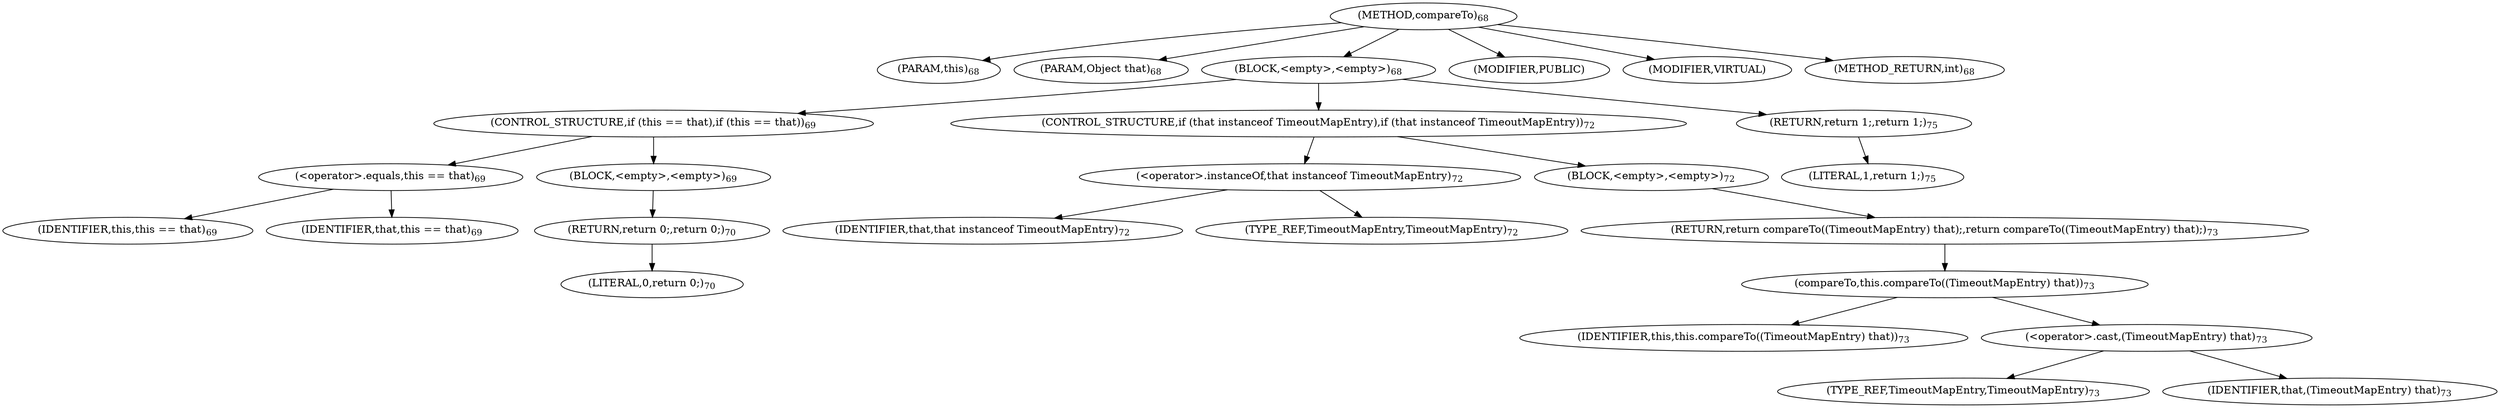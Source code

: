 digraph "compareTo" {  
"146" [label = <(METHOD,compareTo)<SUB>68</SUB>> ]
"14" [label = <(PARAM,this)<SUB>68</SUB>> ]
"147" [label = <(PARAM,Object that)<SUB>68</SUB>> ]
"148" [label = <(BLOCK,&lt;empty&gt;,&lt;empty&gt;)<SUB>68</SUB>> ]
"149" [label = <(CONTROL_STRUCTURE,if (this == that),if (this == that))<SUB>69</SUB>> ]
"150" [label = <(&lt;operator&gt;.equals,this == that)<SUB>69</SUB>> ]
"13" [label = <(IDENTIFIER,this,this == that)<SUB>69</SUB>> ]
"151" [label = <(IDENTIFIER,that,this == that)<SUB>69</SUB>> ]
"152" [label = <(BLOCK,&lt;empty&gt;,&lt;empty&gt;)<SUB>69</SUB>> ]
"153" [label = <(RETURN,return 0;,return 0;)<SUB>70</SUB>> ]
"154" [label = <(LITERAL,0,return 0;)<SUB>70</SUB>> ]
"155" [label = <(CONTROL_STRUCTURE,if (that instanceof TimeoutMapEntry),if (that instanceof TimeoutMapEntry))<SUB>72</SUB>> ]
"156" [label = <(&lt;operator&gt;.instanceOf,that instanceof TimeoutMapEntry)<SUB>72</SUB>> ]
"157" [label = <(IDENTIFIER,that,that instanceof TimeoutMapEntry)<SUB>72</SUB>> ]
"158" [label = <(TYPE_REF,TimeoutMapEntry,TimeoutMapEntry)<SUB>72</SUB>> ]
"159" [label = <(BLOCK,&lt;empty&gt;,&lt;empty&gt;)<SUB>72</SUB>> ]
"160" [label = <(RETURN,return compareTo((TimeoutMapEntry) that);,return compareTo((TimeoutMapEntry) that);)<SUB>73</SUB>> ]
"161" [label = <(compareTo,this.compareTo((TimeoutMapEntry) that))<SUB>73</SUB>> ]
"15" [label = <(IDENTIFIER,this,this.compareTo((TimeoutMapEntry) that))<SUB>73</SUB>> ]
"162" [label = <(&lt;operator&gt;.cast,(TimeoutMapEntry) that)<SUB>73</SUB>> ]
"163" [label = <(TYPE_REF,TimeoutMapEntry,TimeoutMapEntry)<SUB>73</SUB>> ]
"164" [label = <(IDENTIFIER,that,(TimeoutMapEntry) that)<SUB>73</SUB>> ]
"165" [label = <(RETURN,return 1;,return 1;)<SUB>75</SUB>> ]
"166" [label = <(LITERAL,1,return 1;)<SUB>75</SUB>> ]
"167" [label = <(MODIFIER,PUBLIC)> ]
"168" [label = <(MODIFIER,VIRTUAL)> ]
"169" [label = <(METHOD_RETURN,int)<SUB>68</SUB>> ]
  "146" -> "14" 
  "146" -> "147" 
  "146" -> "148" 
  "146" -> "167" 
  "146" -> "168" 
  "146" -> "169" 
  "148" -> "149" 
  "148" -> "155" 
  "148" -> "165" 
  "149" -> "150" 
  "149" -> "152" 
  "150" -> "13" 
  "150" -> "151" 
  "152" -> "153" 
  "153" -> "154" 
  "155" -> "156" 
  "155" -> "159" 
  "156" -> "157" 
  "156" -> "158" 
  "159" -> "160" 
  "160" -> "161" 
  "161" -> "15" 
  "161" -> "162" 
  "162" -> "163" 
  "162" -> "164" 
  "165" -> "166" 
}
